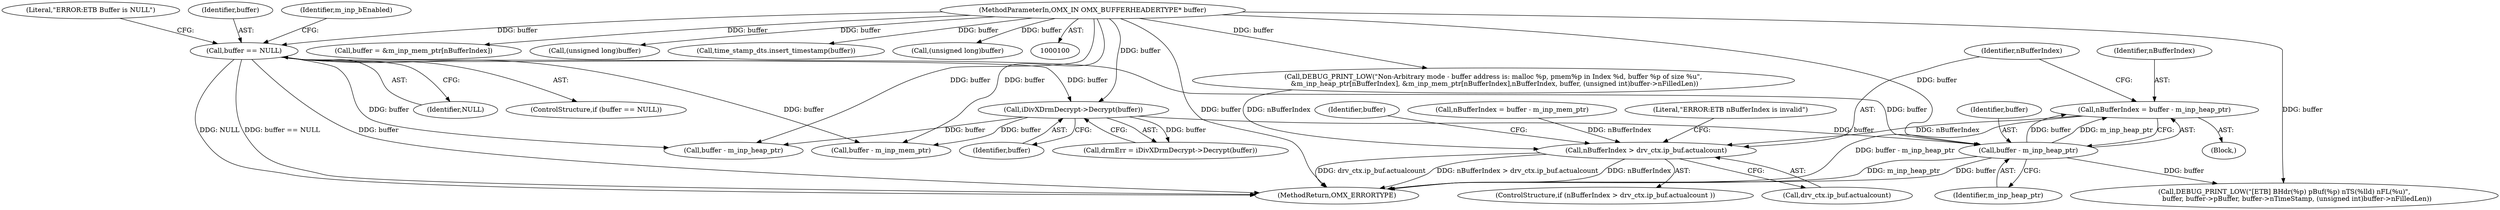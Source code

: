 digraph "0_Android_5b82f4f90c3d531313714df4b936f92fb0ff15cf@integer" {
"1000197" [label="(Call,nBufferIndex = buffer - m_inp_heap_ptr)"];
"1000199" [label="(Call,buffer - m_inp_heap_ptr)"];
"1000134" [label="(Call,buffer == NULL)"];
"1000102" [label="(MethodParameterIn,OMX_IN OMX_BUFFERHEADERTYPE* buffer)"];
"1000172" [label="(Call,iDivXDrmDecrypt->Decrypt(buffer))"];
"1000278" [label="(Call,nBufferIndex > drv_ctx.ip_buf.actualcount)"];
"1000278" [label="(Call,nBufferIndex > drv_ctx.ip_buf.actualcount)"];
"1000279" [label="(Identifier,nBufferIndex)"];
"1000197" [label="(Call,nBufferIndex = buffer - m_inp_heap_ptr)"];
"1000139" [label="(Literal,\"ERROR:ETB Buffer is NULL\")"];
"1000198" [label="(Identifier,nBufferIndex)"];
"1000196" [label="(Block,)"];
"1000287" [label="(Literal,\"ERROR:ETB nBufferIndex is invalid\")"];
"1000247" [label="(Call,buffer = &m_inp_mem_ptr[nBufferIndex])"];
"1000334" [label="(Call,(unsigned long)buffer)"];
"1000303" [label="(Call,DEBUG_PRINT_LOW(\"[ETB] BHdr(%p) pBuf(%p) nTS(%lld) nFL(%u)\",\n            buffer, buffer->pBuffer, buffer->nTimeStamp, (unsigned int)buffer->nFilledLen))"];
"1000277" [label="(ControlStructure,if (nBufferIndex > drv_ctx.ip_buf.actualcount ))"];
"1000136" [label="(Identifier,NULL)"];
"1000135" [label="(Identifier,buffer)"];
"1000200" [label="(Identifier,buffer)"];
"1000211" [label="(Call,buffer - m_inp_heap_ptr)"];
"1000133" [label="(ControlStructure,if (buffer == NULL))"];
"1000293" [label="(Identifier,buffer)"];
"1000102" [label="(MethodParameterIn,OMX_IN OMX_BUFFERHEADERTYPE* buffer)"];
"1000253" [label="(Call,DEBUG_PRINT_LOW(\"Non-Arbitrary mode - buffer address is: malloc %p, pmem%p in Index %d, buffer %p of size %u\",\n &m_inp_heap_ptr[nBufferIndex], &m_inp_mem_ptr[nBufferIndex],nBufferIndex, buffer, (unsigned int)buffer->nFilledLen))"];
"1000338" [label="(Call,time_stamp_dts.insert_timestamp(buffer))"];
"1000201" [label="(Identifier,m_inp_heap_ptr)"];
"1000272" [label="(Call,nBufferIndex = buffer - m_inp_mem_ptr)"];
"1000134" [label="(Call,buffer == NULL)"];
"1000274" [label="(Call,buffer - m_inp_mem_ptr)"];
"1000170" [label="(Call,drmErr = iDivXDrmDecrypt->Decrypt(buffer))"];
"1000280" [label="(Call,drv_ctx.ip_buf.actualcount)"];
"1000173" [label="(Identifier,buffer)"];
"1000172" [label="(Call,iDivXDrmDecrypt->Decrypt(buffer))"];
"1000199" [label="(Call,buffer - m_inp_heap_ptr)"];
"1000342" [label="(MethodReturn,OMX_ERRORTYPE)"];
"1000324" [label="(Call,(unsigned long)buffer)"];
"1000144" [label="(Identifier,m_inp_bEnabled)"];
"1000197" -> "1000196"  [label="AST: "];
"1000197" -> "1000199"  [label="CFG: "];
"1000198" -> "1000197"  [label="AST: "];
"1000199" -> "1000197"  [label="AST: "];
"1000279" -> "1000197"  [label="CFG: "];
"1000197" -> "1000342"  [label="DDG: buffer - m_inp_heap_ptr"];
"1000199" -> "1000197"  [label="DDG: buffer"];
"1000199" -> "1000197"  [label="DDG: m_inp_heap_ptr"];
"1000197" -> "1000278"  [label="DDG: nBufferIndex"];
"1000199" -> "1000201"  [label="CFG: "];
"1000200" -> "1000199"  [label="AST: "];
"1000201" -> "1000199"  [label="AST: "];
"1000199" -> "1000342"  [label="DDG: m_inp_heap_ptr"];
"1000199" -> "1000342"  [label="DDG: buffer"];
"1000134" -> "1000199"  [label="DDG: buffer"];
"1000172" -> "1000199"  [label="DDG: buffer"];
"1000102" -> "1000199"  [label="DDG: buffer"];
"1000199" -> "1000303"  [label="DDG: buffer"];
"1000134" -> "1000133"  [label="AST: "];
"1000134" -> "1000136"  [label="CFG: "];
"1000135" -> "1000134"  [label="AST: "];
"1000136" -> "1000134"  [label="AST: "];
"1000139" -> "1000134"  [label="CFG: "];
"1000144" -> "1000134"  [label="CFG: "];
"1000134" -> "1000342"  [label="DDG: buffer == NULL"];
"1000134" -> "1000342"  [label="DDG: buffer"];
"1000134" -> "1000342"  [label="DDG: NULL"];
"1000102" -> "1000134"  [label="DDG: buffer"];
"1000134" -> "1000172"  [label="DDG: buffer"];
"1000134" -> "1000211"  [label="DDG: buffer"];
"1000134" -> "1000274"  [label="DDG: buffer"];
"1000102" -> "1000100"  [label="AST: "];
"1000102" -> "1000342"  [label="DDG: buffer"];
"1000102" -> "1000172"  [label="DDG: buffer"];
"1000102" -> "1000211"  [label="DDG: buffer"];
"1000102" -> "1000247"  [label="DDG: buffer"];
"1000102" -> "1000253"  [label="DDG: buffer"];
"1000102" -> "1000274"  [label="DDG: buffer"];
"1000102" -> "1000303"  [label="DDG: buffer"];
"1000102" -> "1000324"  [label="DDG: buffer"];
"1000102" -> "1000334"  [label="DDG: buffer"];
"1000102" -> "1000338"  [label="DDG: buffer"];
"1000172" -> "1000170"  [label="AST: "];
"1000172" -> "1000173"  [label="CFG: "];
"1000173" -> "1000172"  [label="AST: "];
"1000170" -> "1000172"  [label="CFG: "];
"1000172" -> "1000170"  [label="DDG: buffer"];
"1000172" -> "1000211"  [label="DDG: buffer"];
"1000172" -> "1000274"  [label="DDG: buffer"];
"1000278" -> "1000277"  [label="AST: "];
"1000278" -> "1000280"  [label="CFG: "];
"1000279" -> "1000278"  [label="AST: "];
"1000280" -> "1000278"  [label="AST: "];
"1000287" -> "1000278"  [label="CFG: "];
"1000293" -> "1000278"  [label="CFG: "];
"1000278" -> "1000342"  [label="DDG: drv_ctx.ip_buf.actualcount"];
"1000278" -> "1000342"  [label="DDG: nBufferIndex > drv_ctx.ip_buf.actualcount"];
"1000278" -> "1000342"  [label="DDG: nBufferIndex"];
"1000253" -> "1000278"  [label="DDG: nBufferIndex"];
"1000272" -> "1000278"  [label="DDG: nBufferIndex"];
}
